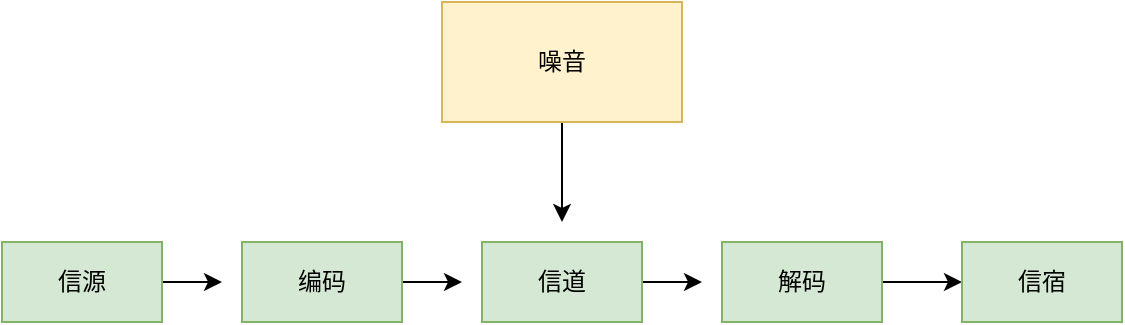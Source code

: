 <mxfile version="21.7.4" type="github">
  <diagram name="第 1 页" id="kgYzMEnPWBJV3kkWSXqF">
    <mxGraphModel dx="746" dy="867" grid="0" gridSize="10" guides="1" tooltips="1" connect="1" arrows="1" fold="1" page="0" pageScale="1" pageWidth="827" pageHeight="1169" math="0" shadow="0">
      <root>
        <mxCell id="0" />
        <mxCell id="1" parent="0" />
        <mxCell id="3RvgPRZgSg5lWnNu3dTc-8" style="edgeStyle=orthogonalEdgeStyle;rounded=0;orthogonalLoop=1;jettySize=auto;html=1;exitX=1;exitY=0.5;exitDx=0;exitDy=0;" edge="1" parent="1" source="3RvgPRZgSg5lWnNu3dTc-1">
          <mxGeometry relative="1" as="geometry">
            <mxPoint x="150" y="-220" as="targetPoint" />
          </mxGeometry>
        </mxCell>
        <mxCell id="3RvgPRZgSg5lWnNu3dTc-1" value="信源" style="rounded=0;whiteSpace=wrap;html=1;fillColor=#d5e8d4;strokeColor=#82b366;" vertex="1" parent="1">
          <mxGeometry x="40" y="-240" width="80" height="40" as="geometry" />
        </mxCell>
        <mxCell id="3RvgPRZgSg5lWnNu3dTc-9" style="edgeStyle=orthogonalEdgeStyle;rounded=0;orthogonalLoop=1;jettySize=auto;html=1;exitX=1;exitY=0.5;exitDx=0;exitDy=0;" edge="1" parent="1" source="3RvgPRZgSg5lWnNu3dTc-2">
          <mxGeometry relative="1" as="geometry">
            <mxPoint x="270" y="-220" as="targetPoint" />
          </mxGeometry>
        </mxCell>
        <mxCell id="3RvgPRZgSg5lWnNu3dTc-2" value="编码" style="rounded=0;whiteSpace=wrap;html=1;fillColor=#d5e8d4;strokeColor=#82b366;" vertex="1" parent="1">
          <mxGeometry x="160" y="-240" width="80" height="40" as="geometry" />
        </mxCell>
        <mxCell id="3RvgPRZgSg5lWnNu3dTc-10" style="edgeStyle=orthogonalEdgeStyle;rounded=0;orthogonalLoop=1;jettySize=auto;html=1;exitX=1;exitY=0.5;exitDx=0;exitDy=0;" edge="1" parent="1" source="3RvgPRZgSg5lWnNu3dTc-3">
          <mxGeometry relative="1" as="geometry">
            <mxPoint x="390" y="-220" as="targetPoint" />
          </mxGeometry>
        </mxCell>
        <mxCell id="3RvgPRZgSg5lWnNu3dTc-3" value="信道" style="rounded=0;whiteSpace=wrap;html=1;fillColor=#d5e8d4;strokeColor=#82b366;" vertex="1" parent="1">
          <mxGeometry x="280" y="-240" width="80" height="40" as="geometry" />
        </mxCell>
        <mxCell id="3RvgPRZgSg5lWnNu3dTc-11" style="edgeStyle=orthogonalEdgeStyle;rounded=0;orthogonalLoop=1;jettySize=auto;html=1;exitX=1;exitY=0.5;exitDx=0;exitDy=0;entryX=0;entryY=0.5;entryDx=0;entryDy=0;" edge="1" parent="1" source="3RvgPRZgSg5lWnNu3dTc-4" target="3RvgPRZgSg5lWnNu3dTc-5">
          <mxGeometry relative="1" as="geometry" />
        </mxCell>
        <mxCell id="3RvgPRZgSg5lWnNu3dTc-4" value="解码" style="rounded=0;whiteSpace=wrap;html=1;fillColor=#d5e8d4;strokeColor=#82b366;" vertex="1" parent="1">
          <mxGeometry x="400" y="-240" width="80" height="40" as="geometry" />
        </mxCell>
        <mxCell id="3RvgPRZgSg5lWnNu3dTc-5" value="信宿" style="rounded=0;whiteSpace=wrap;html=1;fillColor=#d5e8d4;strokeColor=#82b366;" vertex="1" parent="1">
          <mxGeometry x="520" y="-240" width="80" height="40" as="geometry" />
        </mxCell>
        <mxCell id="3RvgPRZgSg5lWnNu3dTc-7" style="edgeStyle=orthogonalEdgeStyle;rounded=0;orthogonalLoop=1;jettySize=auto;html=1;exitX=0.5;exitY=1;exitDx=0;exitDy=0;" edge="1" parent="1" source="3RvgPRZgSg5lWnNu3dTc-6">
          <mxGeometry relative="1" as="geometry">
            <mxPoint x="320" y="-250" as="targetPoint" />
          </mxGeometry>
        </mxCell>
        <mxCell id="3RvgPRZgSg5lWnNu3dTc-6" value="噪音" style="rounded=0;whiteSpace=wrap;html=1;fillColor=#fff2cc;strokeColor=#d6b656;" vertex="1" parent="1">
          <mxGeometry x="260" y="-360" width="120" height="60" as="geometry" />
        </mxCell>
      </root>
    </mxGraphModel>
  </diagram>
</mxfile>
